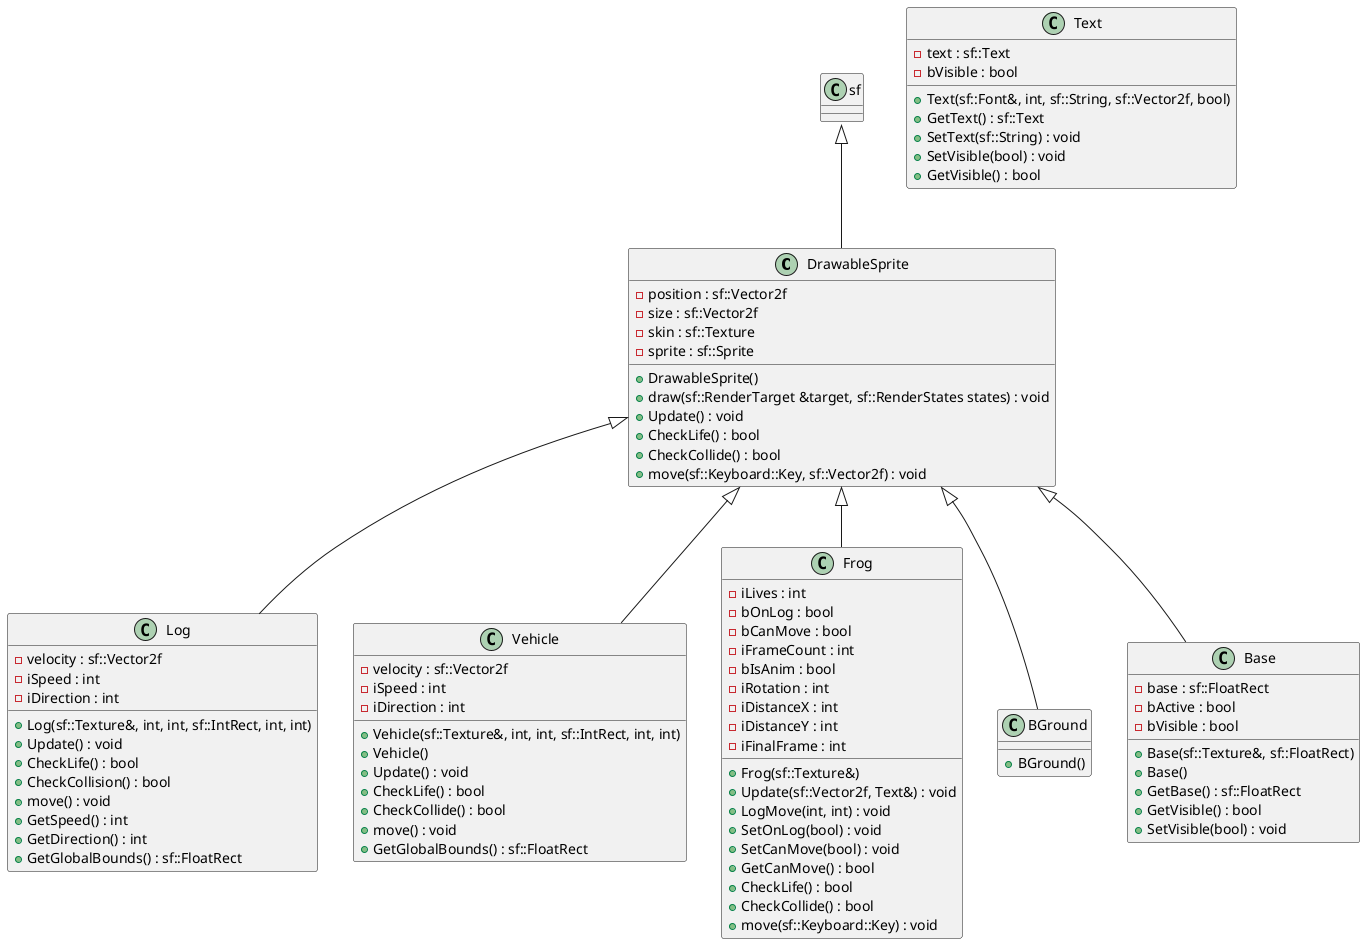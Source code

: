 @startuml 


class DrawableSprite {
    - position : sf::Vector2f
    - size : sf::Vector2f
    - skin : sf::Texture
    - sprite : sf::Sprite
    + DrawableSprite()
    + draw(sf::RenderTarget &target, sf::RenderStates states) : void
    + Update() : void
    + CheckLife() : bool
    + CheckCollide() : bool
    + move(sf::Keyboard::Key, sf::Vector2f) : void
}

class Log {
    - velocity : sf::Vector2f
    - iSpeed : int
    - iDirection : int
    + Log(sf::Texture&, int, int, sf::IntRect, int, int)
    + Update() : void
    + CheckLife() : bool
    + CheckCollision() : bool
    + move() : void
    + GetSpeed() : int
    + GetDirection() : int
    + GetGlobalBounds() : sf::FloatRect
}

class Vehicle {
    - velocity : sf::Vector2f
    - iSpeed : int
    - iDirection : int
    + Vehicle(sf::Texture&, int, int, sf::IntRect, int, int)
    + Vehicle()
    + Update() : void
    + CheckLife() : bool
    + CheckCollide() : bool
    + move() : void
    + GetGlobalBounds() : sf::FloatRect
}

class Frog {
    - iLives : int
    - bOnLog : bool
    - bCanMove : bool
    - iFrameCount : int
    - bIsAnim : bool
    - iRotation : int
    - iDistanceX : int
    - iDistanceY : int
    - iFinalFrame : int
    + Frog(sf::Texture&)
    + Update(sf::Vector2f, Text&) : void
    + LogMove(int, int) : void
    + SetOnLog(bool) : void
    + SetCanMove(bool) : void
    + GetCanMove() : bool
    + CheckLife() : bool
    + CheckCollide() : bool
    + move(sf::Keyboard::Key) : void
}

class BGround {
    + BGround()
}

class Base {
    - base : sf::FloatRect
    - bActive : bool
    - bVisible : bool
    + Base(sf::Texture&, sf::FloatRect)
    + Base()
    + GetBase() : sf::FloatRect
    + GetVisible() : bool
    + SetVisible(bool) : void
}

class Text {
    - text : sf::Text
    - bVisible : bool
    + Text(sf::Font&, int, sf::String, sf::Vector2f, bool)
    + GetText() : sf::Text
    + SetText(sf::String) : void
    + SetVisible(bool) : void
    + GetVisible() : bool
}


DrawableSprite <|-- Base
DrawableSprite <|-- BGround
DrawableSprite <|-- Log
sf::Drawable <|-- DrawableSprite
DrawableSprite <|-- Vehicle
DrawableSprite <|-- Frog

@enduml
